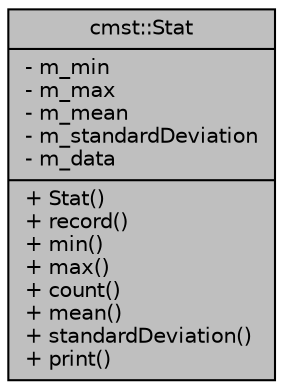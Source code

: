 digraph "cmst::Stat"
{
  edge [fontname="Helvetica",fontsize="10",labelfontname="Helvetica",labelfontsize="10"];
  node [fontname="Helvetica",fontsize="10",shape=record];
  Node1 [label="{cmst::Stat\n|- m_min\l- m_max\l- m_mean\l- m_standardDeviation\l- m_data\l|+ Stat()\l+ record()\l+ min()\l+ max()\l+ count()\l+ mean()\l+ standardDeviation()\l+ print()\l}",height=0.2,width=0.4,color="black", fillcolor="grey75", style="filled", fontcolor="black"];
}
